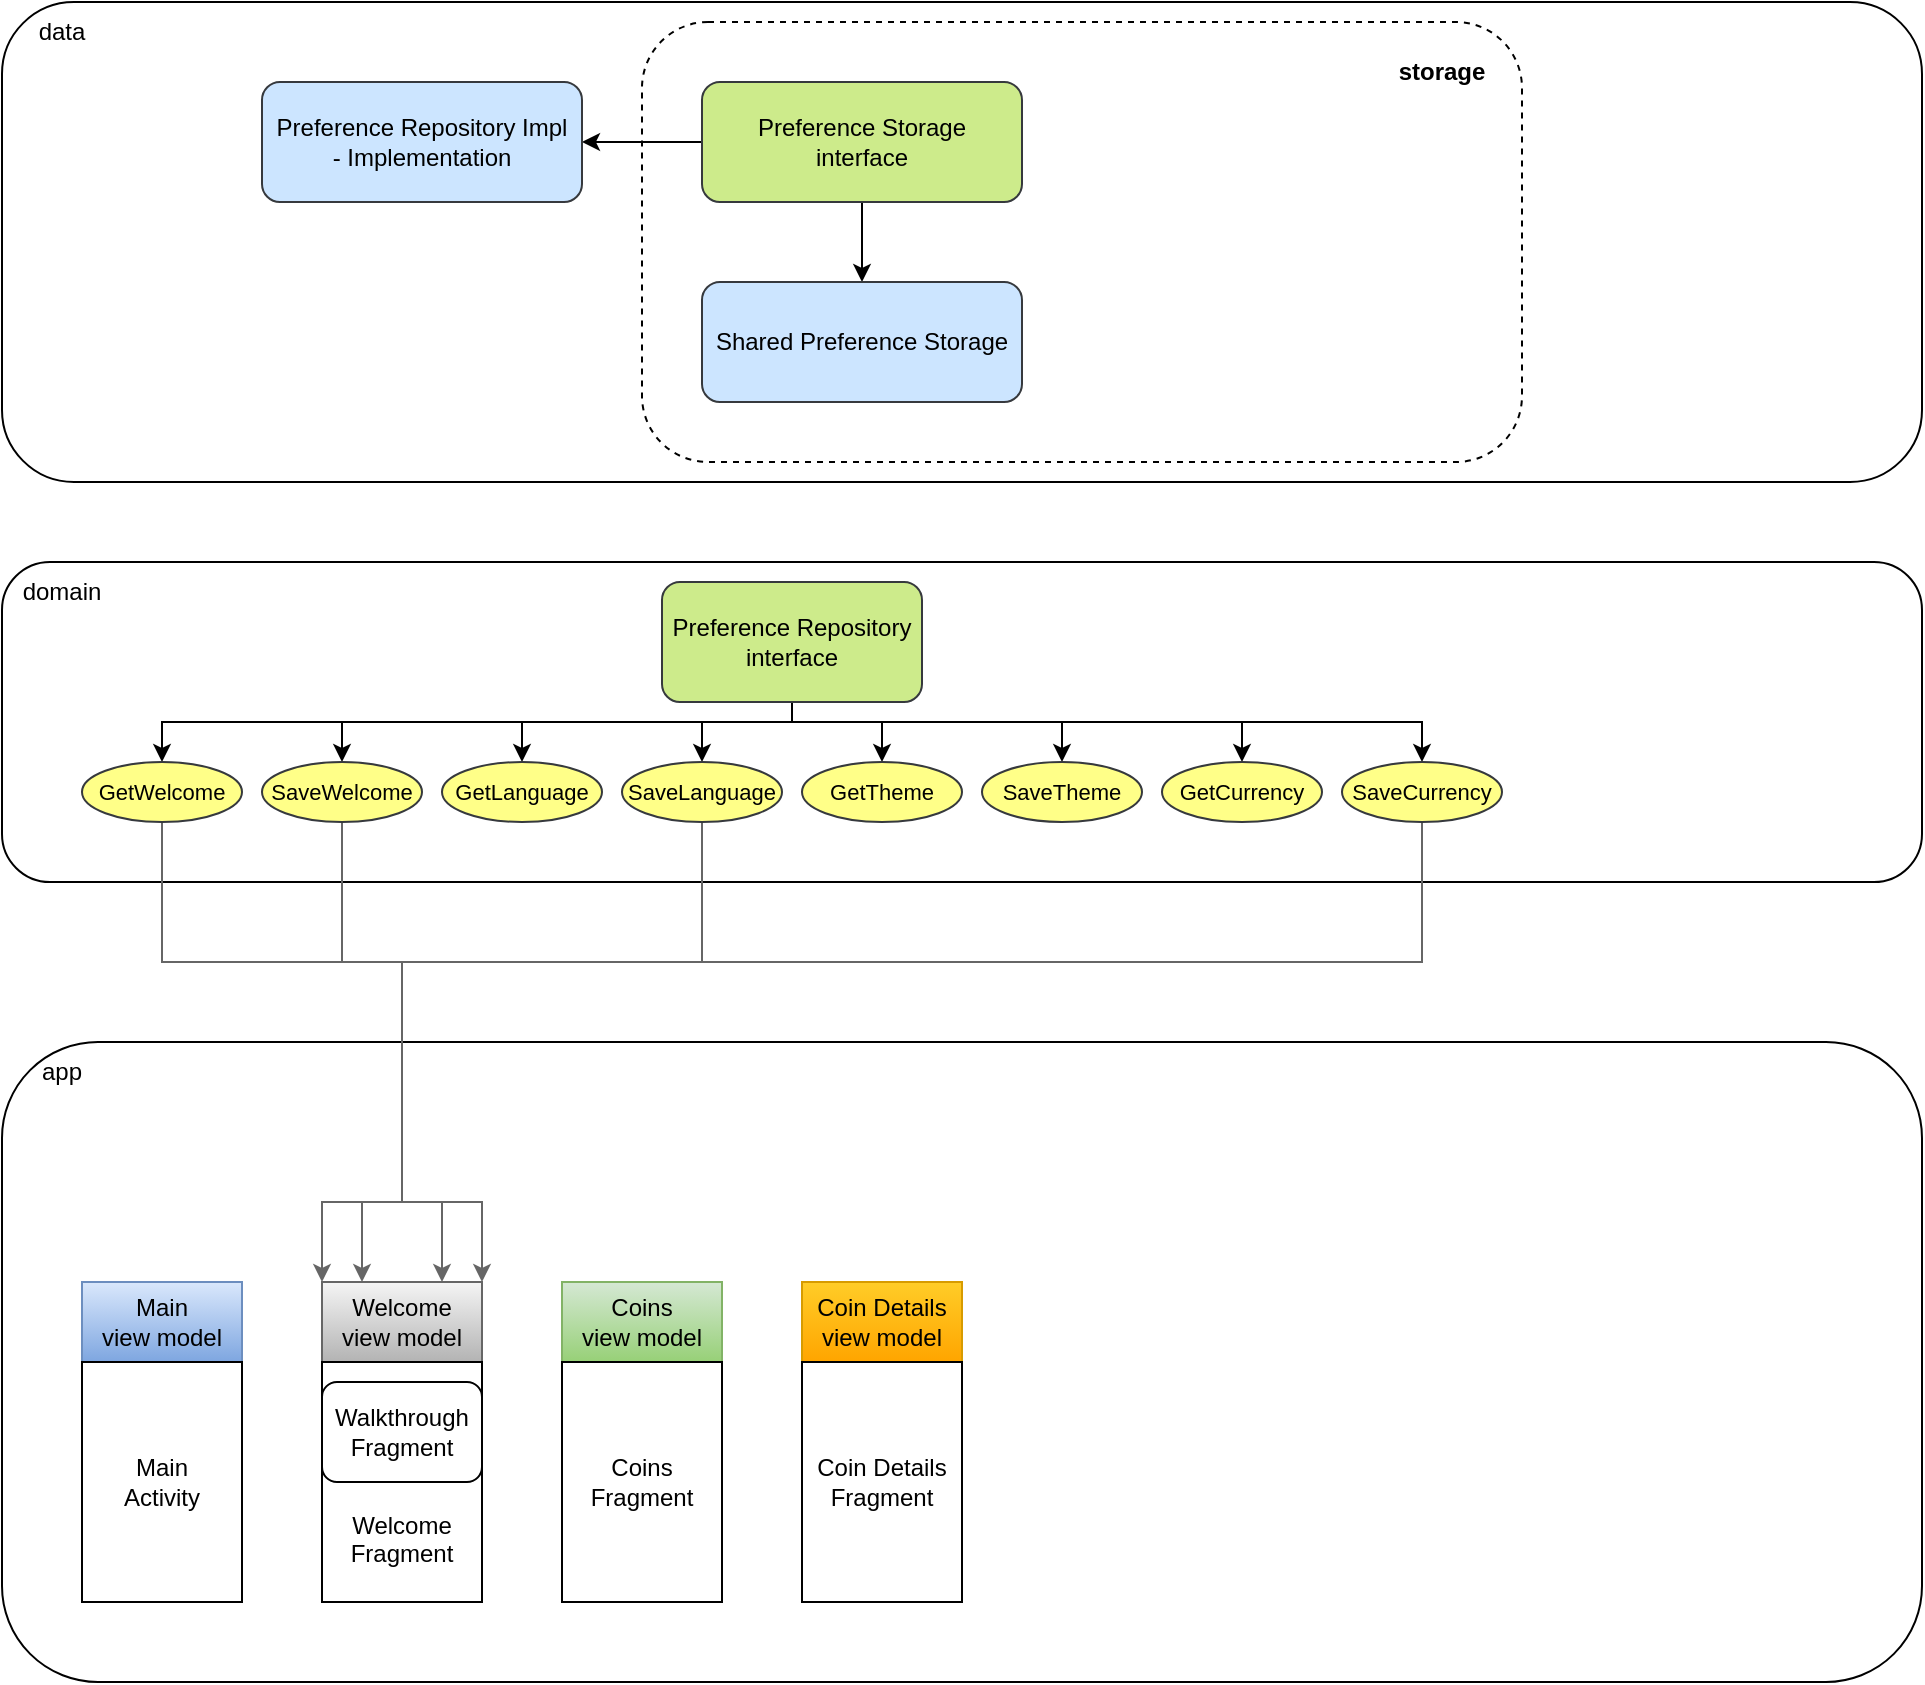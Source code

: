 <mxfile version="20.8.20" type="device"><diagram name="Page-1" id="-E-ZyIsvf_o6zxuURSaw"><mxGraphModel dx="1035" dy="582" grid="1" gridSize="10" guides="1" tooltips="1" connect="1" arrows="1" fold="1" page="1" pageScale="1" pageWidth="1100" pageHeight="850" math="0" shadow="0"><root><mxCell id="0"/><mxCell id="1" parent="0"/><mxCell id="G5TcL7W7rNlP6_MCrIdF-5" value="" style="rounded=1;whiteSpace=wrap;html=1;" vertex="1" parent="1"><mxGeometry x="80" y="520" width="960" height="320" as="geometry"/></mxCell><mxCell id="G5TcL7W7rNlP6_MCrIdF-7" value="" style="rounded=1;whiteSpace=wrap;html=1;" vertex="1" parent="1"><mxGeometry x="80" width="960" height="240" as="geometry"/></mxCell><mxCell id="G5TcL7W7rNlP6_MCrIdF-8" value="" style="rounded=1;whiteSpace=wrap;html=1;" vertex="1" parent="1"><mxGeometry x="80" y="280" width="960" height="160" as="geometry"/></mxCell><mxCell id="G5TcL7W7rNlP6_MCrIdF-9" value="Main&lt;br&gt;view model" style="rounded=0;whiteSpace=wrap;html=1;fillColor=#dae8fc;gradientColor=#7ea6e0;strokeColor=#6c8ebf;" vertex="1" parent="1"><mxGeometry x="120" y="640" width="80" height="40" as="geometry"/></mxCell><mxCell id="G5TcL7W7rNlP6_MCrIdF-10" value="Main&lt;br&gt;Activity" style="rounded=0;whiteSpace=wrap;html=1;" vertex="1" parent="1"><mxGeometry x="120" y="680" width="80" height="120" as="geometry"/></mxCell><mxCell id="G5TcL7W7rNlP6_MCrIdF-12" value="Welcome&lt;br&gt;view model" style="rounded=0;whiteSpace=wrap;html=1;fillColor=#f5f5f5;gradientColor=#b3b3b3;strokeColor=#666666;" vertex="1" parent="1"><mxGeometry x="240" y="640" width="80" height="40" as="geometry"/></mxCell><mxCell id="G5TcL7W7rNlP6_MCrIdF-13" value="&lt;br&gt;&lt;br&gt;&lt;br&gt;&lt;br&gt;Welcome Fragment" style="rounded=0;whiteSpace=wrap;html=1;" vertex="1" parent="1"><mxGeometry x="240" y="680" width="80" height="120" as="geometry"/></mxCell><mxCell id="G5TcL7W7rNlP6_MCrIdF-14" value="Coins&lt;br&gt;view model" style="rounded=0;whiteSpace=wrap;html=1;fillColor=#d5e8d4;gradientColor=#97d077;strokeColor=#82b366;" vertex="1" parent="1"><mxGeometry x="360" y="640" width="80" height="40" as="geometry"/></mxCell><mxCell id="G5TcL7W7rNlP6_MCrIdF-15" value="Coins Fragment" style="rounded=0;whiteSpace=wrap;html=1;" vertex="1" parent="1"><mxGeometry x="360" y="680" width="80" height="120" as="geometry"/></mxCell><mxCell id="G5TcL7W7rNlP6_MCrIdF-16" value="Coin Details&lt;br&gt;view model" style="rounded=0;whiteSpace=wrap;html=1;fillColor=#ffcd28;gradientColor=#ffa500;strokeColor=#d79b00;" vertex="1" parent="1"><mxGeometry x="480" y="640" width="80" height="40" as="geometry"/></mxCell><mxCell id="G5TcL7W7rNlP6_MCrIdF-17" value="Coin Details&lt;br&gt;Fragment" style="rounded=0;whiteSpace=wrap;html=1;" vertex="1" parent="1"><mxGeometry x="480" y="680" width="80" height="120" as="geometry"/></mxCell><mxCell id="G5TcL7W7rNlP6_MCrIdF-36" style="edgeStyle=orthogonalEdgeStyle;rounded=0;orthogonalLoop=1;jettySize=auto;html=1;fontSize=12;" edge="1" parent="1" source="G5TcL7W7rNlP6_MCrIdF-18" target="G5TcL7W7rNlP6_MCrIdF-23"><mxGeometry relative="1" as="geometry"><Array as="points"><mxPoint x="475" y="360"/><mxPoint x="430" y="360"/></Array></mxGeometry></mxCell><mxCell id="G5TcL7W7rNlP6_MCrIdF-37" style="edgeStyle=orthogonalEdgeStyle;rounded=0;orthogonalLoop=1;jettySize=auto;html=1;fontSize=12;" edge="1" parent="1" source="G5TcL7W7rNlP6_MCrIdF-18" target="G5TcL7W7rNlP6_MCrIdF-24"><mxGeometry relative="1" as="geometry"><Array as="points"><mxPoint x="475" y="360"/><mxPoint x="520" y="360"/></Array></mxGeometry></mxCell><mxCell id="G5TcL7W7rNlP6_MCrIdF-38" style="edgeStyle=orthogonalEdgeStyle;rounded=0;orthogonalLoop=1;jettySize=auto;html=1;fontSize=12;" edge="1" parent="1" source="G5TcL7W7rNlP6_MCrIdF-18" target="G5TcL7W7rNlP6_MCrIdF-25"><mxGeometry relative="1" as="geometry"><Array as="points"><mxPoint x="475" y="360"/><mxPoint x="610" y="360"/></Array></mxGeometry></mxCell><mxCell id="G5TcL7W7rNlP6_MCrIdF-39" style="edgeStyle=orthogonalEdgeStyle;rounded=0;orthogonalLoop=1;jettySize=auto;html=1;fontSize=12;" edge="1" parent="1" source="G5TcL7W7rNlP6_MCrIdF-18" target="G5TcL7W7rNlP6_MCrIdF-22"><mxGeometry relative="1" as="geometry"><Array as="points"><mxPoint x="475" y="360"/><mxPoint x="340" y="360"/></Array></mxGeometry></mxCell><mxCell id="G5TcL7W7rNlP6_MCrIdF-40" style="edgeStyle=orthogonalEdgeStyle;rounded=0;orthogonalLoop=1;jettySize=auto;html=1;fontSize=12;" edge="1" parent="1" source="G5TcL7W7rNlP6_MCrIdF-18" target="G5TcL7W7rNlP6_MCrIdF-21"><mxGeometry relative="1" as="geometry"><Array as="points"><mxPoint x="475" y="360"/><mxPoint x="250" y="360"/></Array></mxGeometry></mxCell><mxCell id="G5TcL7W7rNlP6_MCrIdF-41" style="edgeStyle=orthogonalEdgeStyle;rounded=0;orthogonalLoop=1;jettySize=auto;html=1;entryX=0.5;entryY=0;entryDx=0;entryDy=0;fontSize=12;" edge="1" parent="1" source="G5TcL7W7rNlP6_MCrIdF-18" target="G5TcL7W7rNlP6_MCrIdF-20"><mxGeometry relative="1" as="geometry"><Array as="points"><mxPoint x="475" y="360"/><mxPoint x="160" y="360"/></Array></mxGeometry></mxCell><mxCell id="G5TcL7W7rNlP6_MCrIdF-42" style="edgeStyle=orthogonalEdgeStyle;rounded=0;orthogonalLoop=1;jettySize=auto;html=1;fontSize=12;" edge="1" parent="1" source="G5TcL7W7rNlP6_MCrIdF-18" target="G5TcL7W7rNlP6_MCrIdF-26"><mxGeometry relative="1" as="geometry"><Array as="points"><mxPoint x="475" y="360"/><mxPoint x="700" y="360"/></Array></mxGeometry></mxCell><mxCell id="G5TcL7W7rNlP6_MCrIdF-43" style="edgeStyle=orthogonalEdgeStyle;rounded=0;orthogonalLoop=1;jettySize=auto;html=1;entryX=0.5;entryY=0;entryDx=0;entryDy=0;fontSize=12;" edge="1" parent="1" source="G5TcL7W7rNlP6_MCrIdF-18" target="G5TcL7W7rNlP6_MCrIdF-27"><mxGeometry relative="1" as="geometry"><Array as="points"><mxPoint x="475" y="360"/><mxPoint x="790" y="360"/></Array></mxGeometry></mxCell><mxCell id="G5TcL7W7rNlP6_MCrIdF-18" value="&lt;font style=&quot;font-size: 12px;&quot;&gt;Preference Repository&lt;br&gt;interface&lt;/font&gt;" style="rounded=1;whiteSpace=wrap;html=1;fillColor=#cdeb8b;strokeColor=#36393d;" vertex="1" parent="1"><mxGeometry x="410" y="290" width="130" height="60" as="geometry"/></mxCell><mxCell id="G5TcL7W7rNlP6_MCrIdF-44" style="edgeStyle=orthogonalEdgeStyle;rounded=0;orthogonalLoop=1;jettySize=auto;html=1;entryX=0;entryY=0;entryDx=0;entryDy=0;fontSize=12;fillColor=#f5f5f5;gradientColor=#b3b3b3;strokeColor=#666666;" edge="1" parent="1" source="G5TcL7W7rNlP6_MCrIdF-20" target="G5TcL7W7rNlP6_MCrIdF-12"><mxGeometry relative="1" as="geometry"><Array as="points"><mxPoint x="160" y="480"/><mxPoint x="280" y="480"/><mxPoint x="280" y="600"/><mxPoint x="240" y="600"/></Array></mxGeometry></mxCell><mxCell id="G5TcL7W7rNlP6_MCrIdF-20" value="GetWelcome" style="ellipse;whiteSpace=wrap;html=1;fontSize=11;fillColor=#ffff88;strokeColor=#36393d;" vertex="1" parent="1"><mxGeometry x="120" y="380" width="80" height="30" as="geometry"/></mxCell><mxCell id="G5TcL7W7rNlP6_MCrIdF-45" style="edgeStyle=orthogonalEdgeStyle;rounded=0;orthogonalLoop=1;jettySize=auto;html=1;entryX=0.25;entryY=0;entryDx=0;entryDy=0;fontSize=12;fillColor=#f5f5f5;gradientColor=#b3b3b3;strokeColor=#666666;" edge="1" parent="1" source="G5TcL7W7rNlP6_MCrIdF-21" target="G5TcL7W7rNlP6_MCrIdF-12"><mxGeometry relative="1" as="geometry"><Array as="points"><mxPoint x="250" y="480"/><mxPoint x="280" y="480"/><mxPoint x="280" y="600"/><mxPoint x="260" y="600"/></Array></mxGeometry></mxCell><mxCell id="G5TcL7W7rNlP6_MCrIdF-21" value="SaveWelcome" style="ellipse;whiteSpace=wrap;html=1;fontSize=11;fillColor=#ffff88;strokeColor=#36393d;" vertex="1" parent="1"><mxGeometry x="210" y="380" width="80" height="30" as="geometry"/></mxCell><mxCell id="G5TcL7W7rNlP6_MCrIdF-22" value="GetLanguage" style="ellipse;whiteSpace=wrap;html=1;fontSize=11;fillColor=#ffff88;strokeColor=#36393d;" vertex="1" parent="1"><mxGeometry x="300" y="380" width="80" height="30" as="geometry"/></mxCell><mxCell id="G5TcL7W7rNlP6_MCrIdF-49" style="edgeStyle=orthogonalEdgeStyle;rounded=0;orthogonalLoop=1;jettySize=auto;html=1;entryX=0.75;entryY=0;entryDx=0;entryDy=0;fontSize=12;fillColor=#f5f5f5;gradientColor=#b3b3b3;strokeColor=#666666;" edge="1" parent="1" source="G5TcL7W7rNlP6_MCrIdF-23" target="G5TcL7W7rNlP6_MCrIdF-12"><mxGeometry relative="1" as="geometry"><Array as="points"><mxPoint x="430" y="480"/><mxPoint x="280" y="480"/><mxPoint x="280" y="600"/><mxPoint x="300" y="600"/></Array></mxGeometry></mxCell><mxCell id="G5TcL7W7rNlP6_MCrIdF-23" value="SaveLanguage" style="ellipse;whiteSpace=wrap;html=1;fontSize=11;fillColor=#ffff88;strokeColor=#36393d;" vertex="1" parent="1"><mxGeometry x="390" y="380" width="80" height="30" as="geometry"/></mxCell><mxCell id="G5TcL7W7rNlP6_MCrIdF-24" value="GetTheme" style="ellipse;whiteSpace=wrap;html=1;fontSize=11;fillColor=#ffff88;strokeColor=#36393d;" vertex="1" parent="1"><mxGeometry x="480" y="380" width="80" height="30" as="geometry"/></mxCell><mxCell id="G5TcL7W7rNlP6_MCrIdF-25" value="SaveTheme" style="ellipse;whiteSpace=wrap;html=1;fontSize=11;fillColor=#ffff88;strokeColor=#36393d;" vertex="1" parent="1"><mxGeometry x="570" y="380" width="80" height="30" as="geometry"/></mxCell><mxCell id="G5TcL7W7rNlP6_MCrIdF-26" value="GetCurrency" style="ellipse;whiteSpace=wrap;html=1;fontSize=11;fillColor=#ffff88;strokeColor=#36393d;" vertex="1" parent="1"><mxGeometry x="660" y="380" width="80" height="30" as="geometry"/></mxCell><mxCell id="G5TcL7W7rNlP6_MCrIdF-50" style="edgeStyle=orthogonalEdgeStyle;rounded=0;orthogonalLoop=1;jettySize=auto;html=1;entryX=1;entryY=0;entryDx=0;entryDy=0;fontSize=12;fillColor=#f5f5f5;gradientColor=#b3b3b3;strokeColor=#666666;" edge="1" parent="1" source="G5TcL7W7rNlP6_MCrIdF-27" target="G5TcL7W7rNlP6_MCrIdF-12"><mxGeometry relative="1" as="geometry"><Array as="points"><mxPoint x="790" y="480"/><mxPoint x="280" y="480"/><mxPoint x="280" y="600"/><mxPoint x="320" y="600"/></Array></mxGeometry></mxCell><mxCell id="G5TcL7W7rNlP6_MCrIdF-27" value="SaveCurrency" style="ellipse;whiteSpace=wrap;html=1;fontSize=11;fillColor=#ffff88;strokeColor=#36393d;" vertex="1" parent="1"><mxGeometry x="750" y="380" width="80" height="30" as="geometry"/></mxCell><mxCell id="G5TcL7W7rNlP6_MCrIdF-51" value="" style="rounded=1;whiteSpace=wrap;html=1;fontSize=12;dashed=1;" vertex="1" parent="1"><mxGeometry x="400" y="10" width="440" height="220" as="geometry"/></mxCell><mxCell id="G5TcL7W7rNlP6_MCrIdF-52" value="&lt;b&gt;storage&lt;/b&gt;" style="text;html=1;strokeColor=none;fillColor=none;align=center;verticalAlign=middle;whiteSpace=wrap;rounded=0;fontSize=12;rotation=0;" vertex="1" parent="1"><mxGeometry x="770" y="20" width="60" height="30" as="geometry"/></mxCell><mxCell id="G5TcL7W7rNlP6_MCrIdF-61" value="" style="edgeStyle=orthogonalEdgeStyle;rounded=0;orthogonalLoop=1;jettySize=auto;html=1;fontSize=12;" edge="1" parent="1" source="G5TcL7W7rNlP6_MCrIdF-59" target="G5TcL7W7rNlP6_MCrIdF-60"><mxGeometry relative="1" as="geometry"/></mxCell><mxCell id="G5TcL7W7rNlP6_MCrIdF-68" value="" style="edgeStyle=orthogonalEdgeStyle;rounded=0;orthogonalLoop=1;jettySize=auto;html=1;fontSize=12;" edge="1" parent="1" source="G5TcL7W7rNlP6_MCrIdF-59" target="G5TcL7W7rNlP6_MCrIdF-67"><mxGeometry relative="1" as="geometry"/></mxCell><mxCell id="G5TcL7W7rNlP6_MCrIdF-59" value="&lt;font style=&quot;font-size: 12px;&quot;&gt;Preference Storage&lt;br&gt;interface&lt;/font&gt;" style="rounded=1;whiteSpace=wrap;html=1;fillColor=#cdeb8b;strokeColor=#36393d;" vertex="1" parent="1"><mxGeometry x="430" y="40" width="160" height="60" as="geometry"/></mxCell><mxCell id="G5TcL7W7rNlP6_MCrIdF-60" value="Shared Preference Storage" style="rounded=1;whiteSpace=wrap;html=1;fillColor=#cce5ff;strokeColor=#36393d;" vertex="1" parent="1"><mxGeometry x="430" y="140" width="160" height="60" as="geometry"/></mxCell><mxCell id="G5TcL7W7rNlP6_MCrIdF-67" value="Preference Repository Impl&lt;br&gt;- Implementation" style="rounded=1;whiteSpace=wrap;html=1;fillColor=#cce5ff;strokeColor=#36393d;" vertex="1" parent="1"><mxGeometry x="210" y="40" width="160" height="60" as="geometry"/></mxCell><mxCell id="G5TcL7W7rNlP6_MCrIdF-69" value="data" style="text;html=1;strokeColor=none;fillColor=none;align=center;verticalAlign=middle;whiteSpace=wrap;rounded=0;fontSize=12;" vertex="1" parent="1"><mxGeometry x="80" width="60" height="30" as="geometry"/></mxCell><mxCell id="G5TcL7W7rNlP6_MCrIdF-70" value="domain" style="text;html=1;strokeColor=none;fillColor=none;align=center;verticalAlign=middle;whiteSpace=wrap;rounded=0;fontSize=12;" vertex="1" parent="1"><mxGeometry x="80" y="280" width="60" height="30" as="geometry"/></mxCell><mxCell id="G5TcL7W7rNlP6_MCrIdF-71" value="app" style="text;html=1;strokeColor=none;fillColor=none;align=center;verticalAlign=middle;whiteSpace=wrap;rounded=0;fontSize=12;" vertex="1" parent="1"><mxGeometry x="80" y="520" width="60" height="30" as="geometry"/></mxCell><mxCell id="G5TcL7W7rNlP6_MCrIdF-72" value="Walkthrough&lt;br&gt;Fragment" style="rounded=1;whiteSpace=wrap;html=1;fontSize=12;" vertex="1" parent="1"><mxGeometry x="240" y="690" width="80" height="50" as="geometry"/></mxCell></root></mxGraphModel></diagram></mxfile>